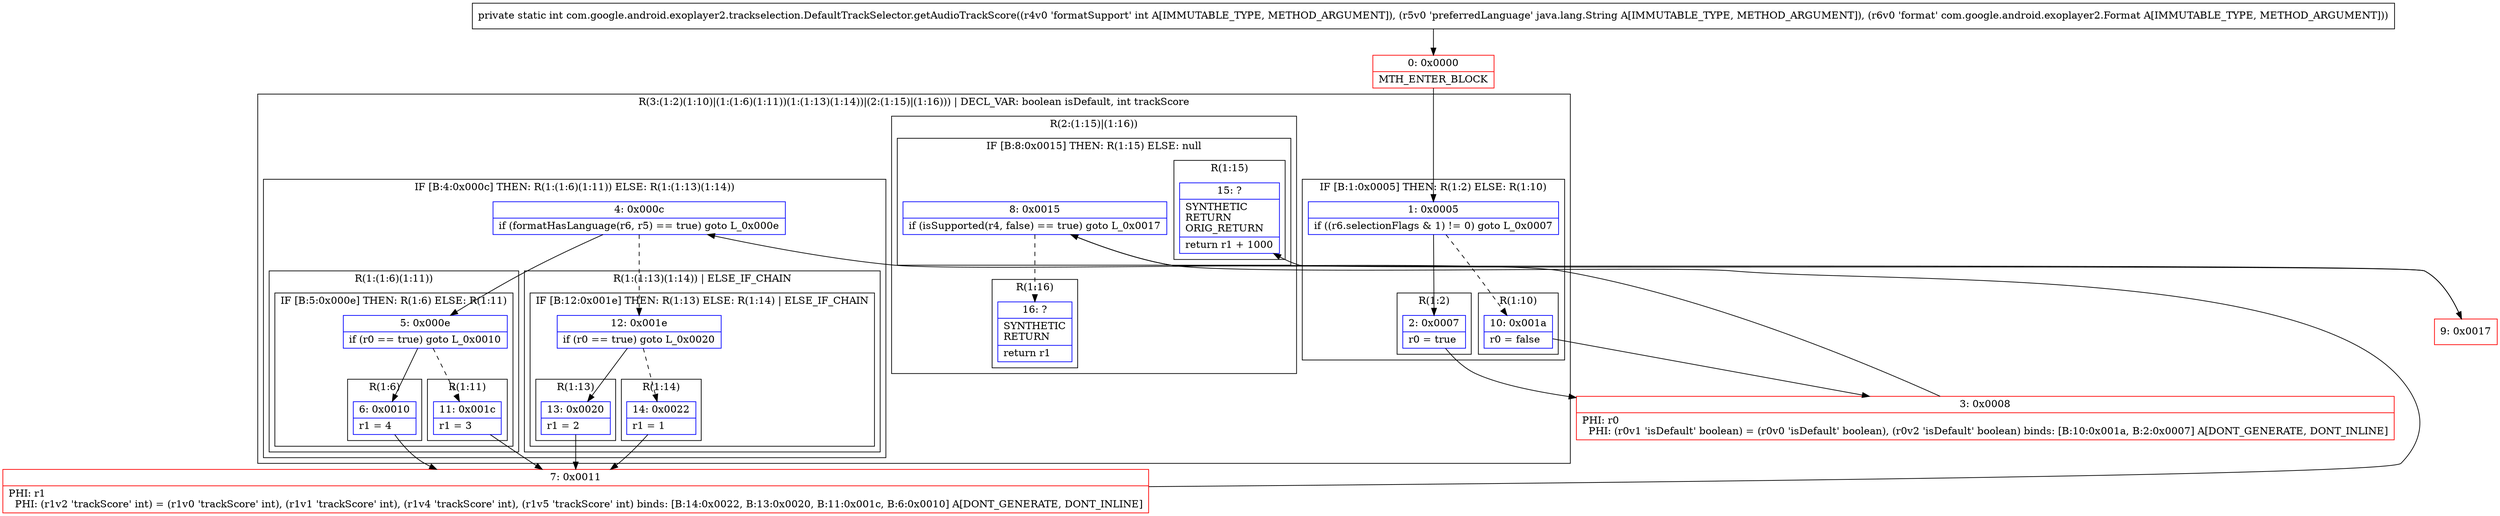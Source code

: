 digraph "CFG forcom.google.android.exoplayer2.trackselection.DefaultTrackSelector.getAudioTrackScore(ILjava\/lang\/String;Lcom\/google\/android\/exoplayer2\/Format;)I" {
subgraph cluster_Region_1386072563 {
label = "R(3:(1:2)(1:10)|(1:(1:6)(1:11))(1:(1:13)(1:14))|(2:(1:15)|(1:16))) | DECL_VAR: boolean isDefault, int trackScore\l";
node [shape=record,color=blue];
subgraph cluster_IfRegion_215009874 {
label = "IF [B:1:0x0005] THEN: R(1:2) ELSE: R(1:10)";
node [shape=record,color=blue];
Node_1 [shape=record,label="{1\:\ 0x0005|if ((r6.selectionFlags & 1) != 0) goto L_0x0007\l}"];
subgraph cluster_Region_1856573834 {
label = "R(1:2)";
node [shape=record,color=blue];
Node_2 [shape=record,label="{2\:\ 0x0007|r0 = true\l}"];
}
subgraph cluster_Region_453174486 {
label = "R(1:10)";
node [shape=record,color=blue];
Node_10 [shape=record,label="{10\:\ 0x001a|r0 = false\l}"];
}
}
subgraph cluster_IfRegion_1837738025 {
label = "IF [B:4:0x000c] THEN: R(1:(1:6)(1:11)) ELSE: R(1:(1:13)(1:14))";
node [shape=record,color=blue];
Node_4 [shape=record,label="{4\:\ 0x000c|if (formatHasLanguage(r6, r5) == true) goto L_0x000e\l}"];
subgraph cluster_Region_818178915 {
label = "R(1:(1:6)(1:11))";
node [shape=record,color=blue];
subgraph cluster_IfRegion_212528857 {
label = "IF [B:5:0x000e] THEN: R(1:6) ELSE: R(1:11)";
node [shape=record,color=blue];
Node_5 [shape=record,label="{5\:\ 0x000e|if (r0 == true) goto L_0x0010\l}"];
subgraph cluster_Region_1847516362 {
label = "R(1:6)";
node [shape=record,color=blue];
Node_6 [shape=record,label="{6\:\ 0x0010|r1 = 4\l}"];
}
subgraph cluster_Region_1209901314 {
label = "R(1:11)";
node [shape=record,color=blue];
Node_11 [shape=record,label="{11\:\ 0x001c|r1 = 3\l}"];
}
}
}
subgraph cluster_Region_102901572 {
label = "R(1:(1:13)(1:14)) | ELSE_IF_CHAIN\l";
node [shape=record,color=blue];
subgraph cluster_IfRegion_642391881 {
label = "IF [B:12:0x001e] THEN: R(1:13) ELSE: R(1:14) | ELSE_IF_CHAIN\l";
node [shape=record,color=blue];
Node_12 [shape=record,label="{12\:\ 0x001e|if (r0 == true) goto L_0x0020\l}"];
subgraph cluster_Region_1144375558 {
label = "R(1:13)";
node [shape=record,color=blue];
Node_13 [shape=record,label="{13\:\ 0x0020|r1 = 2\l}"];
}
subgraph cluster_Region_1809083060 {
label = "R(1:14)";
node [shape=record,color=blue];
Node_14 [shape=record,label="{14\:\ 0x0022|r1 = 1\l}"];
}
}
}
}
subgraph cluster_Region_902231952 {
label = "R(2:(1:15)|(1:16))";
node [shape=record,color=blue];
subgraph cluster_IfRegion_1858145239 {
label = "IF [B:8:0x0015] THEN: R(1:15) ELSE: null";
node [shape=record,color=blue];
Node_8 [shape=record,label="{8\:\ 0x0015|if (isSupported(r4, false) == true) goto L_0x0017\l}"];
subgraph cluster_Region_2035157324 {
label = "R(1:15)";
node [shape=record,color=blue];
Node_15 [shape=record,label="{15\:\ ?|SYNTHETIC\lRETURN\lORIG_RETURN\l|return r1 + 1000\l}"];
}
}
subgraph cluster_Region_260628859 {
label = "R(1:16)";
node [shape=record,color=blue];
Node_16 [shape=record,label="{16\:\ ?|SYNTHETIC\lRETURN\l|return r1\l}"];
}
}
}
Node_0 [shape=record,color=red,label="{0\:\ 0x0000|MTH_ENTER_BLOCK\l}"];
Node_3 [shape=record,color=red,label="{3\:\ 0x0008|PHI: r0 \l  PHI: (r0v1 'isDefault' boolean) = (r0v0 'isDefault' boolean), (r0v2 'isDefault' boolean) binds: [B:10:0x001a, B:2:0x0007] A[DONT_GENERATE, DONT_INLINE]\l}"];
Node_7 [shape=record,color=red,label="{7\:\ 0x0011|PHI: r1 \l  PHI: (r1v2 'trackScore' int) = (r1v0 'trackScore' int), (r1v1 'trackScore' int), (r1v4 'trackScore' int), (r1v5 'trackScore' int) binds: [B:14:0x0022, B:13:0x0020, B:11:0x001c, B:6:0x0010] A[DONT_GENERATE, DONT_INLINE]\l}"];
Node_9 [shape=record,color=red,label="{9\:\ 0x0017}"];
MethodNode[shape=record,label="{private static int com.google.android.exoplayer2.trackselection.DefaultTrackSelector.getAudioTrackScore((r4v0 'formatSupport' int A[IMMUTABLE_TYPE, METHOD_ARGUMENT]), (r5v0 'preferredLanguage' java.lang.String A[IMMUTABLE_TYPE, METHOD_ARGUMENT]), (r6v0 'format' com.google.android.exoplayer2.Format A[IMMUTABLE_TYPE, METHOD_ARGUMENT])) }"];
MethodNode -> Node_0;
Node_1 -> Node_2;
Node_1 -> Node_10[style=dashed];
Node_2 -> Node_3;
Node_10 -> Node_3;
Node_4 -> Node_5;
Node_4 -> Node_12[style=dashed];
Node_5 -> Node_6;
Node_5 -> Node_11[style=dashed];
Node_6 -> Node_7;
Node_11 -> Node_7;
Node_12 -> Node_13;
Node_12 -> Node_14[style=dashed];
Node_13 -> Node_7;
Node_14 -> Node_7;
Node_8 -> Node_9;
Node_8 -> Node_16[style=dashed];
Node_0 -> Node_1;
Node_3 -> Node_4;
Node_7 -> Node_8;
Node_9 -> Node_15;
}

